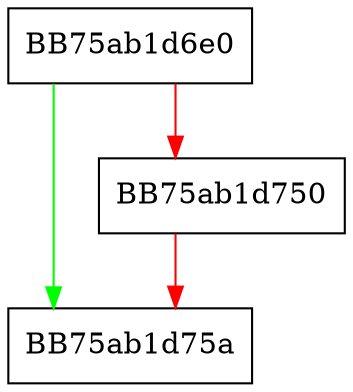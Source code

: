 digraph LsaGetDiagnosticConfig {
  node [shape="box"];
  graph [splines=ortho];
  BB75ab1d6e0 -> BB75ab1d75a [color="green"];
  BB75ab1d6e0 -> BB75ab1d750 [color="red"];
  BB75ab1d750 -> BB75ab1d75a [color="red"];
}